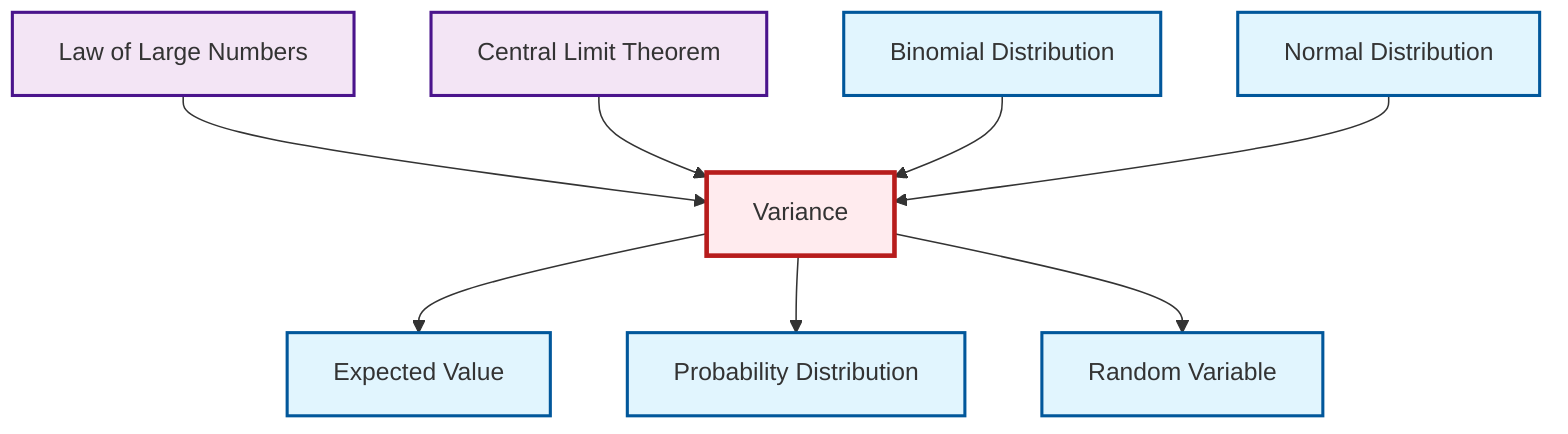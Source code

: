 graph TD
    classDef definition fill:#e1f5fe,stroke:#01579b,stroke-width:2px
    classDef theorem fill:#f3e5f5,stroke:#4a148c,stroke-width:2px
    classDef axiom fill:#fff3e0,stroke:#e65100,stroke-width:2px
    classDef example fill:#e8f5e9,stroke:#1b5e20,stroke-width:2px
    classDef current fill:#ffebee,stroke:#b71c1c,stroke-width:3px
    def-variance["Variance"]:::definition
    def-random-variable["Random Variable"]:::definition
    thm-law-of-large-numbers["Law of Large Numbers"]:::theorem
    def-probability-distribution["Probability Distribution"]:::definition
    thm-central-limit["Central Limit Theorem"]:::theorem
    def-binomial-distribution["Binomial Distribution"]:::definition
    def-normal-distribution["Normal Distribution"]:::definition
    def-expectation["Expected Value"]:::definition
    thm-law-of-large-numbers --> def-variance
    thm-central-limit --> def-variance
    def-variance --> def-expectation
    def-binomial-distribution --> def-variance
    def-normal-distribution --> def-variance
    def-variance --> def-probability-distribution
    def-variance --> def-random-variable
    class def-variance current